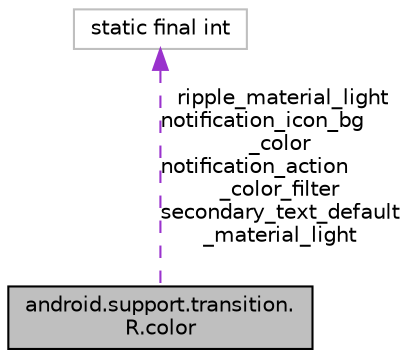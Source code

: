 digraph "android.support.transition.R.color"
{
 // INTERACTIVE_SVG=YES
 // LATEX_PDF_SIZE
  edge [fontname="Helvetica",fontsize="10",labelfontname="Helvetica",labelfontsize="10"];
  node [fontname="Helvetica",fontsize="10",shape=record];
  Node1 [label="android.support.transition.\lR.color",height=0.2,width=0.4,color="black", fillcolor="grey75", style="filled", fontcolor="black",tooltip=" "];
  Node2 -> Node1 [dir="back",color="darkorchid3",fontsize="10",style="dashed",label=" ripple_material_light\nnotification_icon_bg\l_color\nnotification_action\l_color_filter\nsecondary_text_default\l_material_light" ,fontname="Helvetica"];
  Node2 [label="static final int",height=0.2,width=0.4,color="grey75", fillcolor="white", style="filled",tooltip=" "];
}
